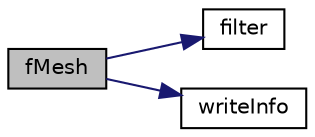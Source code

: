digraph "fMesh"
{
  bgcolor="transparent";
  edge [fontname="Helvetica",fontsize="10",labelfontname="Helvetica",labelfontsize="10"];
  node [fontname="Helvetica",fontsize="10",shape=record];
  rankdir="LR";
  Node1 [label="fMesh",height=0.2,width=0.4,color="black", fillcolor="grey75", style="filled", fontcolor="black"];
  Node1 -> Node2 [color="midnightblue",fontsize="10",style="solid",fontname="Helvetica"];
  Node2 [label="filter",height=0.2,width=0.4,color="black",URL="$a02372.html#adc64bffc3550a9e3829ff206f9560dd8"];
  Node1 -> Node3 [color="midnightblue",fontsize="10",style="solid",fontname="Helvetica"];
  Node3 [label="writeInfo",height=0.2,width=0.4,color="black",URL="$a02372.html#a7cee3fdb7dfba111387a95ab6d796582"];
}
